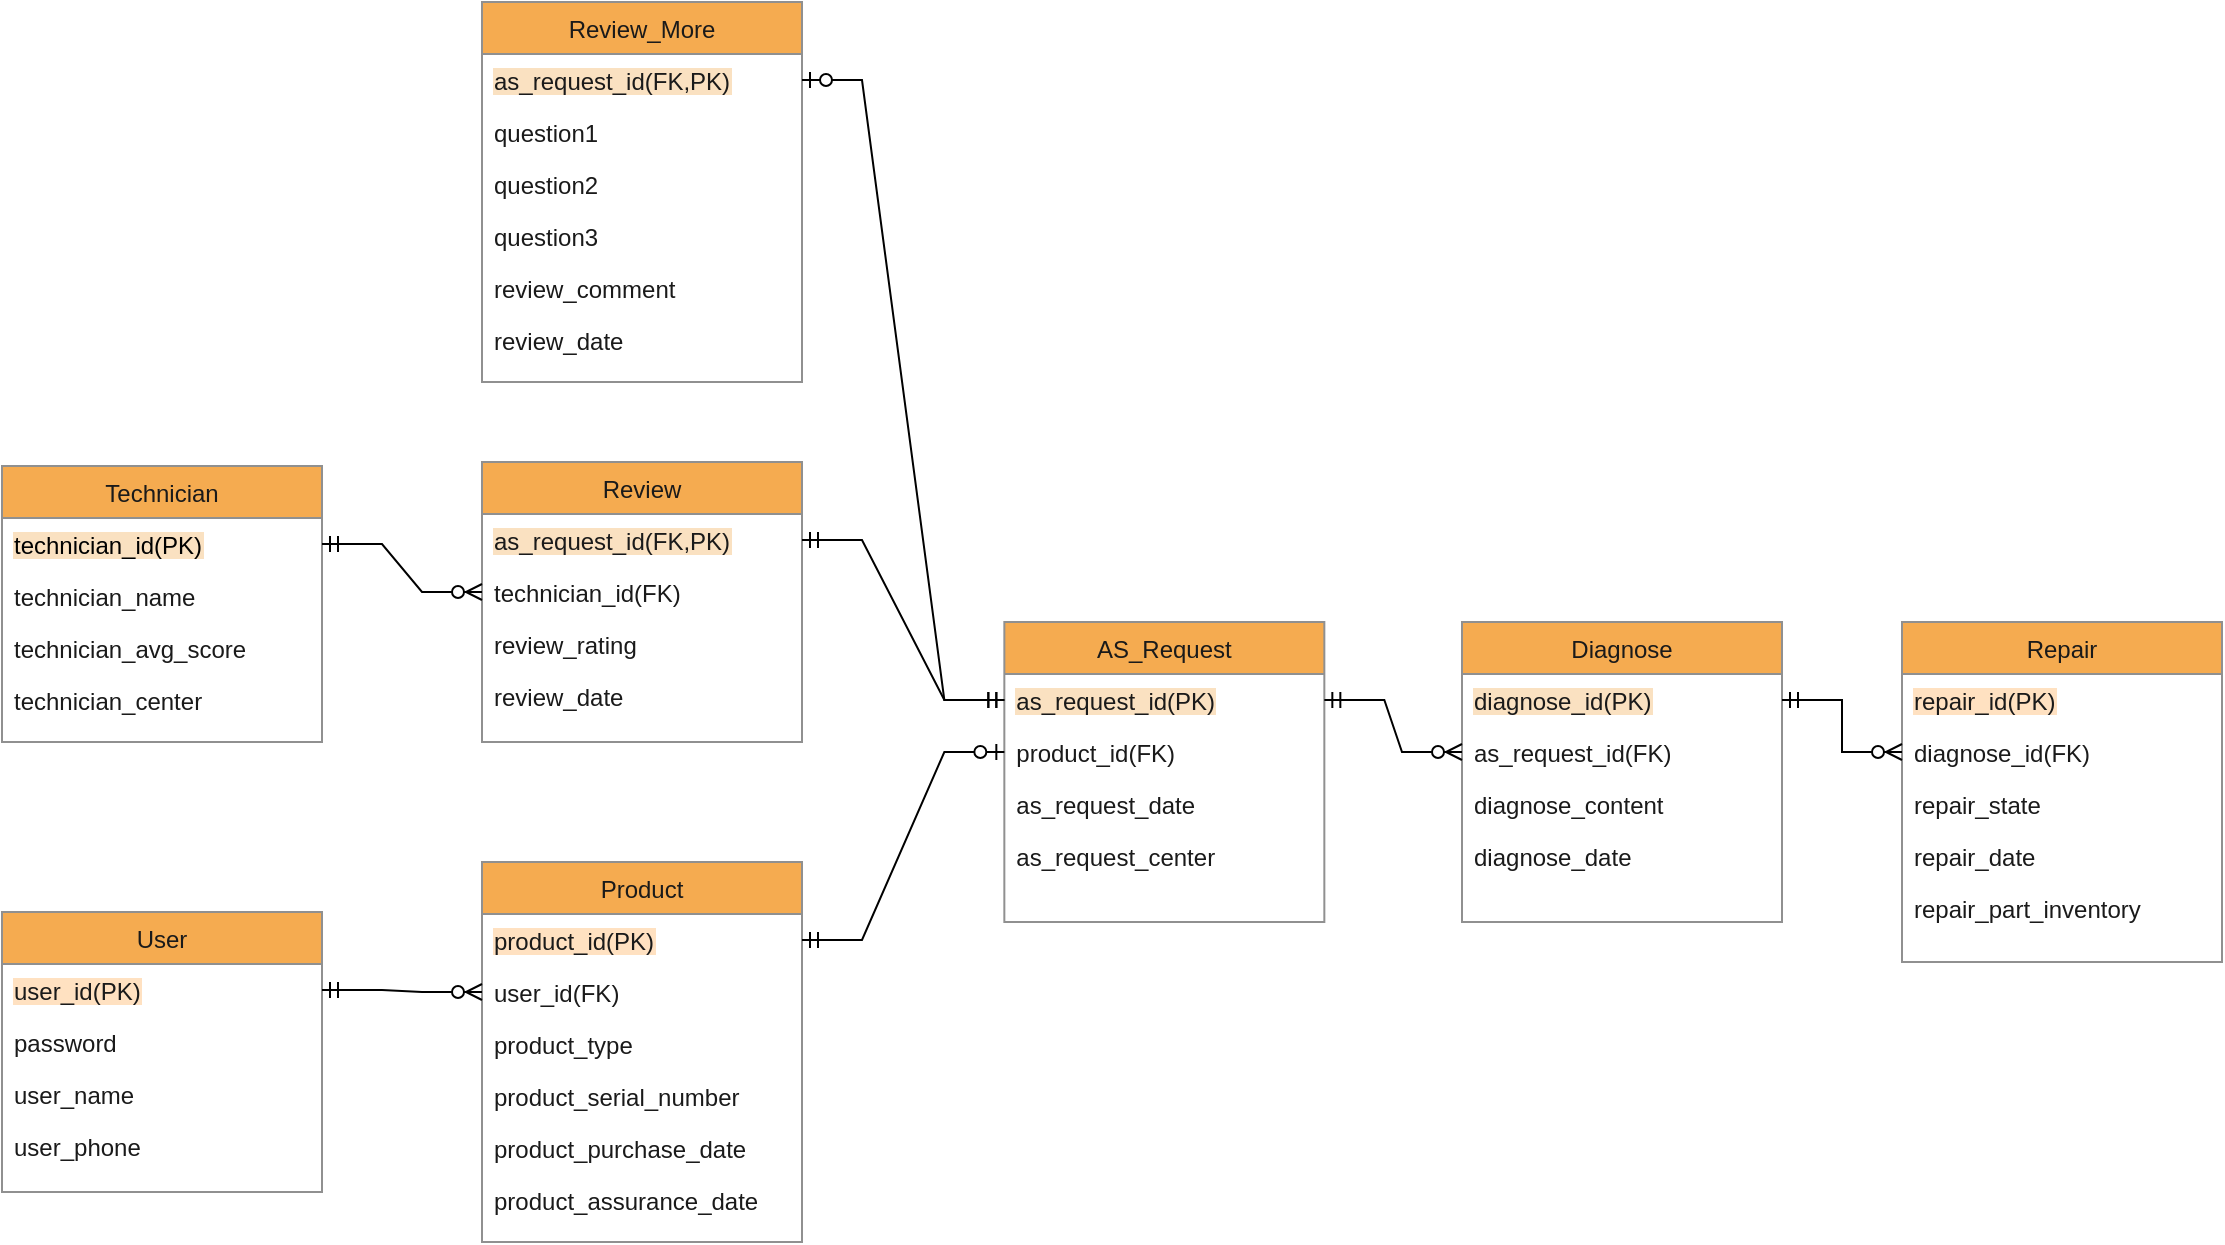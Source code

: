 <mxfile version="24.7.12">
  <diagram id="C5RBs43oDa-KdzZeNtuy" name="Page-1">
    <mxGraphModel dx="1386" dy="1952" grid="1" gridSize="10" guides="1" tooltips="1" connect="1" arrows="1" fold="1" page="1" pageScale="1" pageWidth="827" pageHeight="1169" math="0" shadow="0">
      <root>
        <mxCell id="WIyWlLk6GJQsqaUBKTNV-0" />
        <mxCell id="WIyWlLk6GJQsqaUBKTNV-1" parent="WIyWlLk6GJQsqaUBKTNV-0" />
        <mxCell id="zkfFHV4jXpPFQw0GAbJ--0" value="User" style="swimlane;fontStyle=0;align=center;verticalAlign=top;childLayout=stackLayout;horizontal=1;startSize=26;horizontalStack=0;resizeParent=1;resizeLast=0;collapsible=1;marginBottom=0;rounded=0;shadow=0;strokeWidth=1;labelBackgroundColor=none;fillColor=#F5AB50;strokeColor=#909090;fontColor=#1A1A1A;" parent="WIyWlLk6GJQsqaUBKTNV-1" vertex="1">
          <mxGeometry x="90" y="5" width="160" height="140" as="geometry">
            <mxRectangle x="220" y="120" width="160" height="26" as="alternateBounds" />
          </mxGeometry>
        </mxCell>
        <mxCell id="zkfFHV4jXpPFQw0GAbJ--1" value="user_id(PK)" style="text;align=left;verticalAlign=top;spacingLeft=4;spacingRight=4;overflow=hidden;rotatable=0;points=[[0,0.5],[1,0.5]];portConstraint=eastwest;rounded=0;labelBackgroundColor=#ffe1c1;fontColor=#1A1A1A;" parent="zkfFHV4jXpPFQw0GAbJ--0" vertex="1">
          <mxGeometry y="26" width="160" height="26" as="geometry" />
        </mxCell>
        <mxCell id="zkfFHV4jXpPFQw0GAbJ--2" value="password" style="text;align=left;verticalAlign=top;spacingLeft=4;spacingRight=4;overflow=hidden;rotatable=0;points=[[0,0.5],[1,0.5]];portConstraint=eastwest;rounded=0;shadow=0;html=0;labelBackgroundColor=none;fontColor=#1A1A1A;" parent="zkfFHV4jXpPFQw0GAbJ--0" vertex="1">
          <mxGeometry y="52" width="160" height="26" as="geometry" />
        </mxCell>
        <mxCell id="zkfFHV4jXpPFQw0GAbJ--3" value="user_name" style="text;align=left;verticalAlign=top;spacingLeft=4;spacingRight=4;overflow=hidden;rotatable=0;points=[[0,0.5],[1,0.5]];portConstraint=eastwest;rounded=0;shadow=0;html=0;labelBackgroundColor=none;fontColor=#1A1A1A;" parent="zkfFHV4jXpPFQw0GAbJ--0" vertex="1">
          <mxGeometry y="78" width="160" height="26" as="geometry" />
        </mxCell>
        <mxCell id="XL9K7-EwVSVCxEC8nycV-12" value="user_phone" style="text;align=left;verticalAlign=top;spacingLeft=4;spacingRight=4;overflow=hidden;rotatable=0;points=[[0,0.5],[1,0.5]];portConstraint=eastwest;rounded=0;shadow=0;html=0;labelBackgroundColor=none;fontColor=#1A1A1A;" parent="zkfFHV4jXpPFQw0GAbJ--0" vertex="1">
          <mxGeometry y="104" width="160" height="26" as="geometry" />
        </mxCell>
        <mxCell id="zkfFHV4jXpPFQw0GAbJ--6" value="Diagnose" style="swimlane;fontStyle=0;align=center;verticalAlign=top;childLayout=stackLayout;horizontal=1;startSize=26;horizontalStack=0;resizeParent=1;resizeLast=0;collapsible=1;marginBottom=0;rounded=0;shadow=0;strokeWidth=1;labelBackgroundColor=none;fillColor=#F5AB50;strokeColor=#909090;fontColor=#1A1A1A;" parent="WIyWlLk6GJQsqaUBKTNV-1" vertex="1">
          <mxGeometry x="820" y="-140" width="160" height="150" as="geometry">
            <mxRectangle x="130" y="380" width="160" height="26" as="alternateBounds" />
          </mxGeometry>
        </mxCell>
        <mxCell id="zkfFHV4jXpPFQw0GAbJ--10" value="diagnose_id(PK)" style="text;align=left;verticalAlign=top;spacingLeft=4;spacingRight=4;overflow=hidden;rotatable=0;points=[[0,0.5],[1,0.5]];portConstraint=eastwest;fontStyle=0;rounded=0;labelBackgroundColor=#fae1c1;fontColor=#1A1A1A;" parent="zkfFHV4jXpPFQw0GAbJ--6" vertex="1">
          <mxGeometry y="26" width="160" height="26" as="geometry" />
        </mxCell>
        <mxCell id="zkfFHV4jXpPFQw0GAbJ--7" value="as_request_id(FK)" style="text;align=left;verticalAlign=top;spacingLeft=4;spacingRight=4;overflow=hidden;rotatable=0;points=[[0,0.5],[1,0.5]];portConstraint=eastwest;rounded=0;labelBackgroundColor=none;fontColor=#1A1A1A;" parent="zkfFHV4jXpPFQw0GAbJ--6" vertex="1">
          <mxGeometry y="52" width="160" height="26" as="geometry" />
        </mxCell>
        <mxCell id="XL9K7-EwVSVCxEC8nycV-46" value="diagnose_content" style="text;align=left;verticalAlign=top;spacingLeft=4;spacingRight=4;overflow=hidden;rotatable=0;points=[[0,0.5],[1,0.5]];portConstraint=eastwest;rounded=0;shadow=0;html=0;labelBackgroundColor=none;fontColor=#1A1A1A;" parent="zkfFHV4jXpPFQw0GAbJ--6" vertex="1">
          <mxGeometry y="78" width="160" height="26" as="geometry" />
        </mxCell>
        <mxCell id="WVxq2G_FAupmamz_qTPo-8" value="diagnose_date" style="text;align=left;verticalAlign=top;spacingLeft=4;spacingRight=4;overflow=hidden;rotatable=0;points=[[0,0.5],[1,0.5]];portConstraint=eastwest;rounded=0;shadow=0;html=0;labelBackgroundColor=none;fontColor=#1A1A1A;" parent="zkfFHV4jXpPFQw0GAbJ--6" vertex="1">
          <mxGeometry y="104" width="160" height="26" as="geometry" />
        </mxCell>
        <mxCell id="zkfFHV4jXpPFQw0GAbJ--17" value="Product" style="swimlane;fontStyle=0;align=center;verticalAlign=top;childLayout=stackLayout;horizontal=1;startSize=26;horizontalStack=0;resizeParent=1;resizeLast=0;collapsible=1;marginBottom=0;rounded=0;shadow=0;strokeWidth=1;labelBackgroundColor=none;fillColor=#F5AB50;strokeColor=#909090;fontColor=#1A1A1A;" parent="WIyWlLk6GJQsqaUBKTNV-1" vertex="1">
          <mxGeometry x="330" y="-20" width="160" height="190" as="geometry">
            <mxRectangle x="550" y="140" width="160" height="26" as="alternateBounds" />
          </mxGeometry>
        </mxCell>
        <mxCell id="zkfFHV4jXpPFQw0GAbJ--18" value="product_id(PK)" style="text;align=left;verticalAlign=top;spacingLeft=4;spacingRight=4;overflow=hidden;rotatable=0;points=[[0,0.5],[1,0.5]];portConstraint=eastwest;rounded=0;labelBackgroundColor=#ffe1c1;fontColor=#1A1A1A;" parent="zkfFHV4jXpPFQw0GAbJ--17" vertex="1">
          <mxGeometry y="26" width="160" height="26" as="geometry" />
        </mxCell>
        <mxCell id="zkfFHV4jXpPFQw0GAbJ--19" value="user_id(FK)" style="text;align=left;verticalAlign=top;spacingLeft=4;spacingRight=4;overflow=hidden;rotatable=0;points=[[0,0.5],[1,0.5]];portConstraint=eastwest;rounded=0;shadow=0;html=0;labelBackgroundColor=none;fontColor=#1A1A1A;" parent="zkfFHV4jXpPFQw0GAbJ--17" vertex="1">
          <mxGeometry y="52" width="160" height="26" as="geometry" />
        </mxCell>
        <mxCell id="zkfFHV4jXpPFQw0GAbJ--21" value="product_type" style="text;align=left;verticalAlign=top;spacingLeft=4;spacingRight=4;overflow=hidden;rotatable=0;points=[[0,0.5],[1,0.5]];portConstraint=eastwest;rounded=0;shadow=0;html=0;labelBackgroundColor=none;fontColor=#1A1A1A;" parent="zkfFHV4jXpPFQw0GAbJ--17" vertex="1">
          <mxGeometry y="78" width="160" height="26" as="geometry" />
        </mxCell>
        <mxCell id="zkfFHV4jXpPFQw0GAbJ--22" value="product_serial_number" style="text;align=left;verticalAlign=top;spacingLeft=4;spacingRight=4;overflow=hidden;rotatable=0;points=[[0,0.5],[1,0.5]];portConstraint=eastwest;rounded=0;shadow=0;html=0;labelBackgroundColor=none;fontColor=#1A1A1A;" parent="zkfFHV4jXpPFQw0GAbJ--17" vertex="1">
          <mxGeometry y="104" width="160" height="26" as="geometry" />
        </mxCell>
        <mxCell id="zkfFHV4jXpPFQw0GAbJ--24" value="product_purchase_date" style="text;align=left;verticalAlign=top;spacingLeft=4;spacingRight=4;overflow=hidden;rotatable=0;points=[[0,0.5],[1,0.5]];portConstraint=eastwest;rounded=0;labelBackgroundColor=none;fontColor=#1A1A1A;" parent="zkfFHV4jXpPFQw0GAbJ--17" vertex="1">
          <mxGeometry y="130" width="160" height="26" as="geometry" />
        </mxCell>
        <mxCell id="zkfFHV4jXpPFQw0GAbJ--25" value="product_assurance_date" style="text;align=left;verticalAlign=top;spacingLeft=4;spacingRight=4;overflow=hidden;rotatable=0;points=[[0,0.5],[1,0.5]];portConstraint=eastwest;rounded=0;labelBackgroundColor=none;fontColor=#1A1A1A;" parent="zkfFHV4jXpPFQw0GAbJ--17" vertex="1">
          <mxGeometry y="156" width="160" height="26" as="geometry" />
        </mxCell>
        <mxCell id="XL9K7-EwVSVCxEC8nycV-0" value="AS_Request" style="swimlane;fontStyle=0;align=center;verticalAlign=top;childLayout=stackLayout;horizontal=1;startSize=26;horizontalStack=0;resizeParent=1;resizeLast=0;collapsible=1;marginBottom=0;rounded=0;shadow=0;strokeWidth=1;labelBackgroundColor=none;fillColor=#F5AB50;strokeColor=#909090;fontColor=#1A1A1A;" parent="WIyWlLk6GJQsqaUBKTNV-1" vertex="1">
          <mxGeometry x="591.17" y="-140" width="160" height="150" as="geometry">
            <mxRectangle x="130" y="380" width="160" height="26" as="alternateBounds" />
          </mxGeometry>
        </mxCell>
        <mxCell id="XL9K7-EwVSVCxEC8nycV-1" value="as_request_id(PK)" style="text;align=left;verticalAlign=top;spacingLeft=4;spacingRight=4;overflow=hidden;rotatable=0;points=[[0,0.5],[1,0.5]];portConstraint=eastwest;labelBackgroundColor=#fae1c1;rounded=0;fontColor=#1A1A1A;" parent="XL9K7-EwVSVCxEC8nycV-0" vertex="1">
          <mxGeometry y="26" width="160" height="26" as="geometry" />
        </mxCell>
        <mxCell id="XL9K7-EwVSVCxEC8nycV-2" value="product_id(FK)" style="text;align=left;verticalAlign=top;spacingLeft=4;spacingRight=4;overflow=hidden;rotatable=0;points=[[0,0.5],[1,0.5]];portConstraint=eastwest;rounded=0;shadow=0;html=0;labelBackgroundColor=none;fontColor=#1A1A1A;" parent="XL9K7-EwVSVCxEC8nycV-0" vertex="1">
          <mxGeometry y="52" width="160" height="26" as="geometry" />
        </mxCell>
        <mxCell id="XL9K7-EwVSVCxEC8nycV-4" value="as_request_date" style="text;align=left;verticalAlign=top;spacingLeft=4;spacingRight=4;overflow=hidden;rotatable=0;points=[[0,0.5],[1,0.5]];portConstraint=eastwest;fontStyle=0;rounded=0;labelBackgroundColor=none;fontColor=#1A1A1A;" parent="XL9K7-EwVSVCxEC8nycV-0" vertex="1">
          <mxGeometry y="78" width="160" height="26" as="geometry" />
        </mxCell>
        <mxCell id="XL9K7-EwVSVCxEC8nycV-23" value="as_request_center" style="text;align=left;verticalAlign=top;spacingLeft=4;spacingRight=4;overflow=hidden;rotatable=0;points=[[0,0.5],[1,0.5]];portConstraint=eastwest;fontStyle=0;rounded=0;labelBackgroundColor=none;fontColor=#1A1A1A;" parent="XL9K7-EwVSVCxEC8nycV-0" vertex="1">
          <mxGeometry y="104" width="160" height="26" as="geometry" />
        </mxCell>
        <mxCell id="XL9K7-EwVSVCxEC8nycV-6" value="Technician" style="swimlane;fontStyle=0;align=center;verticalAlign=top;childLayout=stackLayout;horizontal=1;startSize=26;horizontalStack=0;resizeParent=1;resizeLast=0;collapsible=1;marginBottom=0;rounded=0;shadow=0;strokeWidth=1;labelBackgroundColor=none;fillColor=#F5AB50;strokeColor=#909090;fontColor=#1A1A1A;" parent="WIyWlLk6GJQsqaUBKTNV-1" vertex="1">
          <mxGeometry x="90" y="-218" width="160" height="138" as="geometry">
            <mxRectangle x="130" y="380" width="160" height="26" as="alternateBounds" />
          </mxGeometry>
        </mxCell>
        <mxCell id="XL9K7-EwVSVCxEC8nycV-7" value="technician_id(PK)" style="text;align=left;verticalAlign=top;spacingLeft=4;spacingRight=4;overflow=hidden;rotatable=0;points=[[0,0.5],[1,0.5]];portConstraint=eastwest;rounded=0;labelBackgroundColor=#fae1c1;fontColor=#000000;" parent="XL9K7-EwVSVCxEC8nycV-6" vertex="1">
          <mxGeometry y="26" width="160" height="26" as="geometry" />
        </mxCell>
        <mxCell id="XL9K7-EwVSVCxEC8nycV-8" value="technician_name" style="text;align=left;verticalAlign=top;spacingLeft=4;spacingRight=4;overflow=hidden;rotatable=0;points=[[0,0.5],[1,0.5]];portConstraint=eastwest;rounded=0;shadow=0;html=0;labelBackgroundColor=none;fontColor=#1A1A1A;" parent="XL9K7-EwVSVCxEC8nycV-6" vertex="1">
          <mxGeometry y="52" width="160" height="26" as="geometry" />
        </mxCell>
        <mxCell id="XL9K7-EwVSVCxEC8nycV-10" value="technician_avg_score" style="text;align=left;verticalAlign=top;spacingLeft=4;spacingRight=4;overflow=hidden;rotatable=0;points=[[0,0.5],[1,0.5]];portConstraint=eastwest;fontStyle=0;rounded=0;labelBackgroundColor=none;fontColor=#1A1A1A;" parent="XL9K7-EwVSVCxEC8nycV-6" vertex="1">
          <mxGeometry y="78" width="160" height="26" as="geometry" />
        </mxCell>
        <mxCell id="XL9K7-EwVSVCxEC8nycV-11" value="technician_center" style="text;align=left;verticalAlign=top;spacingLeft=4;spacingRight=4;overflow=hidden;rotatable=0;points=[[0,0.5],[1,0.5]];portConstraint=eastwest;rounded=0;labelBackgroundColor=none;fontColor=#1A1A1A;" parent="XL9K7-EwVSVCxEC8nycV-6" vertex="1">
          <mxGeometry y="104" width="160" height="26" as="geometry" />
        </mxCell>
        <mxCell id="XL9K7-EwVSVCxEC8nycV-21" value="" style="resizable=0;align=right;verticalAlign=bottom;labelBackgroundColor=none;fontSize=12;rounded=0;fillColor=#F5AB50;strokeColor=#909090;fontColor=#1A1A1A;" parent="WIyWlLk6GJQsqaUBKTNV-1" connectable="0" vertex="1">
          <mxGeometry x="520.003" y="-30" as="geometry">
            <mxPoint x="264" y="-4" as="offset" />
          </mxGeometry>
        </mxCell>
        <mxCell id="XL9K7-EwVSVCxEC8nycV-47" value="Repair" style="swimlane;fontStyle=0;align=center;verticalAlign=top;childLayout=stackLayout;horizontal=1;startSize=26;horizontalStack=0;resizeParent=1;resizeLast=0;collapsible=1;marginBottom=0;rounded=0;shadow=0;strokeWidth=1;labelBackgroundColor=none;fillColor=#F5AB50;strokeColor=#909090;fontColor=#1A1A1A;" parent="WIyWlLk6GJQsqaUBKTNV-1" vertex="1">
          <mxGeometry x="1040" y="-140" width="160" height="170" as="geometry">
            <mxRectangle x="130" y="380" width="160" height="26" as="alternateBounds" />
          </mxGeometry>
        </mxCell>
        <mxCell id="XL9K7-EwVSVCxEC8nycV-48" value="repair_id(PK)" style="text;align=left;verticalAlign=top;spacingLeft=4;spacingRight=4;overflow=hidden;rotatable=0;points=[[0,0.5],[1,0.5]];portConstraint=eastwest;fontStyle=0;rounded=0;labelBackgroundColor=#ffe1c1;fontColor=#1A1A1A;" parent="XL9K7-EwVSVCxEC8nycV-47" vertex="1">
          <mxGeometry y="26" width="160" height="26" as="geometry" />
        </mxCell>
        <mxCell id="XL9K7-EwVSVCxEC8nycV-49" value="diagnose_id(FK)" style="text;align=left;verticalAlign=top;spacingLeft=4;spacingRight=4;overflow=hidden;rotatable=0;points=[[0,0.5],[1,0.5]];portConstraint=eastwest;rounded=0;labelBackgroundColor=none;fontColor=#1A1A1A;textShadow=0;" parent="XL9K7-EwVSVCxEC8nycV-47" vertex="1">
          <mxGeometry y="52" width="160" height="26" as="geometry" />
        </mxCell>
        <mxCell id="XL9K7-EwVSVCxEC8nycV-51" value="repair_state" style="text;align=left;verticalAlign=top;spacingLeft=4;spacingRight=4;overflow=hidden;rotatable=0;points=[[0,0.5],[1,0.5]];portConstraint=eastwest;rounded=0;shadow=0;html=0;labelBackgroundColor=none;fontColor=#1A1A1A;" parent="XL9K7-EwVSVCxEC8nycV-47" vertex="1">
          <mxGeometry y="78" width="160" height="26" as="geometry" />
        </mxCell>
        <mxCell id="XL9K7-EwVSVCxEC8nycV-52" value="repair_date" style="text;align=left;verticalAlign=top;spacingLeft=4;spacingRight=4;overflow=hidden;rotatable=0;points=[[0,0.5],[1,0.5]];portConstraint=eastwest;rounded=0;shadow=0;html=0;labelBackgroundColor=none;fontColor=#1A1A1A;" parent="XL9K7-EwVSVCxEC8nycV-47" vertex="1">
          <mxGeometry y="104" width="160" height="26" as="geometry" />
        </mxCell>
        <mxCell id="tg5Zvxa-8HgeiOGePGqp-0" value="repair_part_inventory" style="text;align=left;verticalAlign=top;spacingLeft=4;spacingRight=4;overflow=hidden;rotatable=0;points=[[0,0.5],[1,0.5]];portConstraint=eastwest;rounded=0;shadow=0;html=0;labelBackgroundColor=none;fontColor=#1A1A1A;" parent="XL9K7-EwVSVCxEC8nycV-47" vertex="1">
          <mxGeometry y="130" width="160" height="26" as="geometry" />
        </mxCell>
        <mxCell id="XL9K7-EwVSVCxEC8nycV-68" value="Review" style="swimlane;fontStyle=0;align=center;verticalAlign=top;childLayout=stackLayout;horizontal=1;startSize=26;horizontalStack=0;resizeParent=1;resizeLast=0;collapsible=1;marginBottom=0;rounded=0;shadow=0;strokeWidth=1;labelBackgroundColor=none;fillColor=#F5AB50;strokeColor=#909090;fontColor=#1A1A1A;" parent="WIyWlLk6GJQsqaUBKTNV-1" vertex="1">
          <mxGeometry x="330" y="-220" width="160" height="140" as="geometry">
            <mxRectangle x="130" y="380" width="160" height="26" as="alternateBounds" />
          </mxGeometry>
        </mxCell>
        <mxCell id="XL9K7-EwVSVCxEC8nycV-69" value="as_request_id(FK,PK)" style="text;align=left;verticalAlign=top;spacingLeft=4;spacingRight=4;overflow=hidden;rotatable=0;points=[[0,0.5],[1,0.5]];portConstraint=eastwest;rounded=0;labelBackgroundColor=#fae1c1;fontColor=#1A1A1A;" parent="XL9K7-EwVSVCxEC8nycV-68" vertex="1">
          <mxGeometry y="26" width="160" height="26" as="geometry" />
        </mxCell>
        <mxCell id="XL9K7-EwVSVCxEC8nycV-70" value="technician_id(FK)" style="text;align=left;verticalAlign=top;spacingLeft=4;spacingRight=4;overflow=hidden;rotatable=0;points=[[0,0.5],[1,0.5]];portConstraint=eastwest;rounded=0;shadow=0;html=0;labelBackgroundColor=none;fontColor=#1A1A1A;" parent="XL9K7-EwVSVCxEC8nycV-68" vertex="1">
          <mxGeometry y="52" width="160" height="26" as="geometry" />
        </mxCell>
        <mxCell id="XL9K7-EwVSVCxEC8nycV-71" value="review_rating" style="text;align=left;verticalAlign=top;spacingLeft=4;spacingRight=4;overflow=hidden;rotatable=0;points=[[0,0.5],[1,0.5]];portConstraint=eastwest;fontStyle=0;rounded=0;labelBackgroundColor=none;fontColor=#1A1A1A;" parent="XL9K7-EwVSVCxEC8nycV-68" vertex="1">
          <mxGeometry y="78" width="160" height="26" as="geometry" />
        </mxCell>
        <mxCell id="XL9K7-EwVSVCxEC8nycV-75" value="review_date" style="text;align=left;verticalAlign=top;spacingLeft=4;spacingRight=4;overflow=hidden;rotatable=0;points=[[0,0.5],[1,0.5]];portConstraint=eastwest;rounded=0;labelBackgroundColor=none;fontColor=#1A1A1A;" parent="XL9K7-EwVSVCxEC8nycV-68" vertex="1">
          <mxGeometry y="104" width="160" height="26" as="geometry" />
        </mxCell>
        <mxCell id="XL9K7-EwVSVCxEC8nycV-76" value="Review_More" style="swimlane;fontStyle=0;align=center;verticalAlign=top;childLayout=stackLayout;horizontal=1;startSize=26;horizontalStack=0;resizeParent=1;resizeLast=0;collapsible=1;marginBottom=0;rounded=0;shadow=0;strokeWidth=1;labelBackgroundColor=none;fillColor=#F5AB50;strokeColor=#909090;fontColor=#1A1A1A;" parent="WIyWlLk6GJQsqaUBKTNV-1" vertex="1">
          <mxGeometry x="330" y="-450" width="160" height="190" as="geometry">
            <mxRectangle x="130" y="380" width="160" height="26" as="alternateBounds" />
          </mxGeometry>
        </mxCell>
        <mxCell id="XL9K7-EwVSVCxEC8nycV-77" value="as_request_id(FK,PK)" style="text;align=left;verticalAlign=top;spacingLeft=4;spacingRight=4;overflow=hidden;rotatable=0;points=[[0,0.5],[1,0.5]];portConstraint=eastwest;rounded=0;labelBackgroundColor=#fae1c1;fontColor=#1A1A1A;" parent="XL9K7-EwVSVCxEC8nycV-76" vertex="1">
          <mxGeometry y="26" width="160" height="26" as="geometry" />
        </mxCell>
        <mxCell id="XL9K7-EwVSVCxEC8nycV-78" value="question1" style="text;align=left;verticalAlign=top;spacingLeft=4;spacingRight=4;overflow=hidden;rotatable=0;points=[[0,0.5],[1,0.5]];portConstraint=eastwest;rounded=0;shadow=0;html=0;labelBackgroundColor=none;fontColor=#1A1A1A;" parent="XL9K7-EwVSVCxEC8nycV-76" vertex="1">
          <mxGeometry y="52" width="160" height="26" as="geometry" />
        </mxCell>
        <mxCell id="XL9K7-EwVSVCxEC8nycV-79" value="question2" style="text;align=left;verticalAlign=top;spacingLeft=4;spacingRight=4;overflow=hidden;rotatable=0;points=[[0,0.5],[1,0.5]];portConstraint=eastwest;fontStyle=0;rounded=0;labelBackgroundColor=none;fontColor=#1A1A1A;" parent="XL9K7-EwVSVCxEC8nycV-76" vertex="1">
          <mxGeometry y="78" width="160" height="26" as="geometry" />
        </mxCell>
        <mxCell id="XL9K7-EwVSVCxEC8nycV-80" value="question3" style="text;align=left;verticalAlign=top;spacingLeft=4;spacingRight=4;overflow=hidden;rotatable=0;points=[[0,0.5],[1,0.5]];portConstraint=eastwest;rounded=0;labelBackgroundColor=none;fontColor=#1A1A1A;" parent="XL9K7-EwVSVCxEC8nycV-76" vertex="1">
          <mxGeometry y="104" width="160" height="26" as="geometry" />
        </mxCell>
        <mxCell id="XL9K7-EwVSVCxEC8nycV-72" value="review_comment" style="text;align=left;verticalAlign=top;spacingLeft=4;spacingRight=4;overflow=hidden;rotatable=0;points=[[0,0.5],[1,0.5]];portConstraint=eastwest;fontStyle=0;rounded=0;labelBackgroundColor=none;fontColor=#1A1A1A;" parent="XL9K7-EwVSVCxEC8nycV-76" vertex="1">
          <mxGeometry y="130" width="160" height="26" as="geometry" />
        </mxCell>
        <mxCell id="XL9K7-EwVSVCxEC8nycV-81" value="review_date" style="text;align=left;verticalAlign=top;spacingLeft=4;spacingRight=4;overflow=hidden;rotatable=0;points=[[0,0.5],[1,0.5]];portConstraint=eastwest;rounded=0;labelBackgroundColor=none;fontColor=#1A1A1A;" parent="XL9K7-EwVSVCxEC8nycV-76" vertex="1">
          <mxGeometry y="156" width="160" height="26" as="geometry" />
        </mxCell>
        <mxCell id="XL9K7-EwVSVCxEC8nycV-94" value="" style="edgeStyle=entityRelationEdgeStyle;fontSize=12;html=1;endArrow=ERzeroToMany;startArrow=ERmandOne;rounded=0;exitX=1;exitY=0.5;exitDx=0;exitDy=0;entryX=0;entryY=0.5;entryDx=0;entryDy=0;" parent="WIyWlLk6GJQsqaUBKTNV-1" source="zkfFHV4jXpPFQw0GAbJ--1" target="zkfFHV4jXpPFQw0GAbJ--19" edge="1">
          <mxGeometry width="100" height="100" relative="1" as="geometry">
            <mxPoint x="415" y="120" as="sourcePoint" />
            <mxPoint x="515" y="20" as="targetPoint" />
          </mxGeometry>
        </mxCell>
        <mxCell id="XL9K7-EwVSVCxEC8nycV-95" value="" style="edgeStyle=entityRelationEdgeStyle;fontSize=12;html=1;endArrow=ERzeroToOne;startArrow=ERmandOne;rounded=0;exitX=1;exitY=0.5;exitDx=0;exitDy=0;entryX=0;entryY=0.5;entryDx=0;entryDy=0;" parent="WIyWlLk6GJQsqaUBKTNV-1" target="XL9K7-EwVSVCxEC8nycV-2" edge="1" source="zkfFHV4jXpPFQw0GAbJ--18">
          <mxGeometry width="100" height="100" relative="1" as="geometry">
            <mxPoint x="490" y="-21" as="sourcePoint" />
            <mxPoint x="650" y="120" as="targetPoint" />
          </mxGeometry>
        </mxCell>
        <mxCell id="XL9K7-EwVSVCxEC8nycV-96" value="" style="edgeStyle=entityRelationEdgeStyle;fontSize=12;html=1;endArrow=ERmandOne;startArrow=ERmandOne;rounded=0;exitX=1;exitY=0.5;exitDx=0;exitDy=0;entryX=0;entryY=0.5;entryDx=0;entryDy=0;" parent="WIyWlLk6GJQsqaUBKTNV-1" source="XL9K7-EwVSVCxEC8nycV-69" target="XL9K7-EwVSVCxEC8nycV-1" edge="1">
          <mxGeometry width="100" height="100" relative="1" as="geometry">
            <mxPoint x="690" y="50" as="sourcePoint" />
            <mxPoint x="790" y="-50" as="targetPoint" />
            <Array as="points">
              <mxPoint x="700" y="70" />
              <mxPoint x="710" y="70" />
            </Array>
          </mxGeometry>
        </mxCell>
        <mxCell id="XL9K7-EwVSVCxEC8nycV-98" value="" style="edgeStyle=entityRelationEdgeStyle;fontSize=12;html=1;endArrow=ERzeroToMany;startArrow=ERmandOne;rounded=0;exitX=1;exitY=0.5;exitDx=0;exitDy=0;entryX=0;entryY=0.5;entryDx=0;entryDy=0;" parent="WIyWlLk6GJQsqaUBKTNV-1" source="XL9K7-EwVSVCxEC8nycV-7" target="XL9K7-EwVSVCxEC8nycV-70" edge="1">
          <mxGeometry width="100" height="100" relative="1" as="geometry">
            <mxPoint x="299" y="-170" as="sourcePoint" />
            <mxPoint x="299" y="5" as="targetPoint" />
            <Array as="points">
              <mxPoint x="249" y="-79" />
              <mxPoint x="309" y="-80" />
              <mxPoint x="609" y="-90" />
              <mxPoint x="249" y="-79" />
              <mxPoint x="249" y="-79" />
              <mxPoint x="329" y="-40" />
              <mxPoint x="239" y="-79" />
              <mxPoint x="269" y="-39" />
            </Array>
          </mxGeometry>
        </mxCell>
        <mxCell id="WVxq2G_FAupmamz_qTPo-0" value="" style="edgeStyle=entityRelationEdgeStyle;fontSize=12;html=1;endArrow=ERzeroToOne;startArrow=ERmandOne;rounded=0;exitX=0;exitY=0.5;exitDx=0;exitDy=0;entryX=1;entryY=0.5;entryDx=0;entryDy=0;" parent="WIyWlLk6GJQsqaUBKTNV-1" source="XL9K7-EwVSVCxEC8nycV-1" target="XL9K7-EwVSVCxEC8nycV-77" edge="1">
          <mxGeometry width="100" height="100" relative="1" as="geometry">
            <mxPoint x="1000" y="140" as="sourcePoint" />
            <mxPoint x="1120" y="-100" as="targetPoint" />
            <Array as="points">
              <mxPoint x="1040" y="10" />
            </Array>
          </mxGeometry>
        </mxCell>
        <mxCell id="WVxq2G_FAupmamz_qTPo-4" value="" style="edgeStyle=entityRelationEdgeStyle;fontSize=12;html=1;endArrow=ERzeroToMany;startArrow=ERmandOne;rounded=0;entryX=0;entryY=0.5;entryDx=0;entryDy=0;exitX=1;exitY=0.5;exitDx=0;exitDy=0;" parent="WIyWlLk6GJQsqaUBKTNV-1" source="zkfFHV4jXpPFQw0GAbJ--10" target="XL9K7-EwVSVCxEC8nycV-49" edge="1">
          <mxGeometry width="100" height="100" relative="1" as="geometry">
            <mxPoint x="1130" y="50" as="sourcePoint" />
            <mxPoint x="380" y="350" as="targetPoint" />
          </mxGeometry>
        </mxCell>
        <mxCell id="WVxq2G_FAupmamz_qTPo-5" value="" style="edgeStyle=entityRelationEdgeStyle;fontSize=12;html=1;endArrow=ERzeroToMany;startArrow=ERmandOne;rounded=0;exitX=1;exitY=0.5;exitDx=0;exitDy=0;entryX=0;entryY=0.5;entryDx=0;entryDy=0;" parent="WIyWlLk6GJQsqaUBKTNV-1" source="XL9K7-EwVSVCxEC8nycV-1" target="zkfFHV4jXpPFQw0GAbJ--7" edge="1">
          <mxGeometry width="100" height="100" relative="1" as="geometry">
            <mxPoint x="491.17" y="440" as="sourcePoint" />
            <mxPoint x="591.17" y="340" as="targetPoint" />
          </mxGeometry>
        </mxCell>
      </root>
    </mxGraphModel>
  </diagram>
</mxfile>
